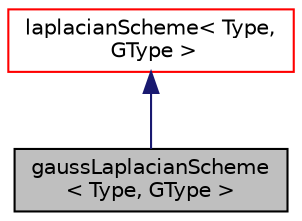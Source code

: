 digraph "gaussLaplacianScheme&lt; Type, GType &gt;"
{
  bgcolor="transparent";
  edge [fontname="Helvetica",fontsize="10",labelfontname="Helvetica",labelfontsize="10"];
  node [fontname="Helvetica",fontsize="10",shape=record];
  Node1 [label="gaussLaplacianScheme\l\< Type, GType \>",height=0.2,width=0.4,color="black", fillcolor="grey75", style="filled", fontcolor="black"];
  Node2 -> Node1 [dir="back",color="midnightblue",fontsize="10",style="solid",fontname="Helvetica"];
  Node2 [label="laplacianScheme\< Type,\l GType \>",height=0.2,width=0.4,color="red",URL="$a01300.html",tooltip="Abstract base class for laplacian schemes. "];
}
